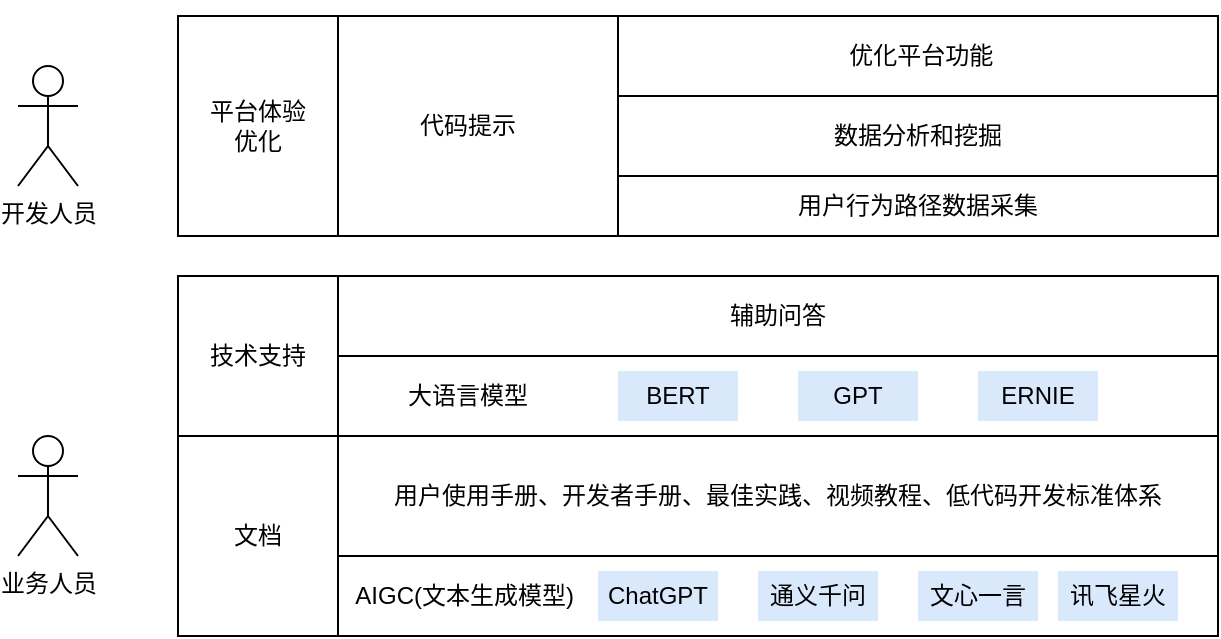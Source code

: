 <mxfile version="24.4.10" type="github">
  <diagram name="第 1 页" id="8O5h5OScacTJMluupPfA">
    <mxGraphModel dx="1434" dy="738" grid="1" gridSize="10" guides="1" tooltips="1" connect="1" arrows="1" fold="1" page="1" pageScale="1" pageWidth="827" pageHeight="1169" math="0" shadow="0">
      <root>
        <mxCell id="0" />
        <mxCell id="1" parent="0" />
        <mxCell id="eqsFsYHSdhdJB8c038Pn-1" value="文档" style="rounded=0;whiteSpace=wrap;html=1;" parent="1" vertex="1">
          <mxGeometry x="120" y="420" width="80" height="100" as="geometry" />
        </mxCell>
        <mxCell id="eqsFsYHSdhdJB8c038Pn-2" value="用户使用手册、开发者手册、最佳实践、视频教程、低代码开发标准体系" style="rounded=0;whiteSpace=wrap;html=1;" parent="1" vertex="1">
          <mxGeometry x="200" y="420" width="440" height="60" as="geometry" />
        </mxCell>
        <mxCell id="eqsFsYHSdhdJB8c038Pn-3" value="" style="rounded=0;whiteSpace=wrap;html=1;" parent="1" vertex="1">
          <mxGeometry x="200" y="480" width="440" height="40" as="geometry" />
        </mxCell>
        <mxCell id="eqsFsYHSdhdJB8c038Pn-4" value="AIGC(文本生成模型)&amp;nbsp;" style="text;html=1;align=center;verticalAlign=middle;whiteSpace=wrap;rounded=0;" parent="1" vertex="1">
          <mxGeometry x="200" y="485" width="130" height="30" as="geometry" />
        </mxCell>
        <mxCell id="eqsFsYHSdhdJB8c038Pn-5" value="ChatGPT" style="text;html=1;align=center;verticalAlign=middle;whiteSpace=wrap;rounded=0;fillColor=#dae8fc;strokeColor=none;" parent="1" vertex="1">
          <mxGeometry x="330" y="487.5" width="60" height="25" as="geometry" />
        </mxCell>
        <mxCell id="eqsFsYHSdhdJB8c038Pn-6" value="通义千问" style="text;html=1;align=center;verticalAlign=middle;whiteSpace=wrap;rounded=0;fillColor=#dae8fc;strokeColor=none;" parent="1" vertex="1">
          <mxGeometry x="410" y="487.5" width="60" height="25" as="geometry" />
        </mxCell>
        <mxCell id="eqsFsYHSdhdJB8c038Pn-7" value="文心一言" style="text;html=1;align=center;verticalAlign=middle;whiteSpace=wrap;rounded=0;fillColor=#dae8fc;strokeColor=none;" parent="1" vertex="1">
          <mxGeometry x="490" y="487.5" width="60" height="25" as="geometry" />
        </mxCell>
        <mxCell id="eqsFsYHSdhdJB8c038Pn-8" value="讯飞星火" style="text;html=1;align=center;verticalAlign=middle;whiteSpace=wrap;rounded=0;fillColor=#dae8fc;strokeColor=none;" parent="1" vertex="1">
          <mxGeometry x="560" y="487.5" width="60" height="25" as="geometry" />
        </mxCell>
        <mxCell id="eqsFsYHSdhdJB8c038Pn-9" value="业务人员" style="shape=umlActor;verticalLabelPosition=bottom;verticalAlign=top;html=1;outlineConnect=0;" parent="1" vertex="1">
          <mxGeometry x="40" y="420" width="30" height="60" as="geometry" />
        </mxCell>
        <mxCell id="eqsFsYHSdhdJB8c038Pn-11" value="开发人员" style="shape=umlActor;verticalLabelPosition=bottom;verticalAlign=top;html=1;outlineConnect=0;" parent="1" vertex="1">
          <mxGeometry x="40" y="235" width="30" height="60" as="geometry" />
        </mxCell>
        <mxCell id="eqsFsYHSdhdJB8c038Pn-28" value="" style="edgeStyle=orthogonalEdgeStyle;rounded=0;orthogonalLoop=1;jettySize=auto;html=1;" parent="1" target="eqsFsYHSdhdJB8c038Pn-25" edge="1">
          <mxGeometry relative="1" as="geometry">
            <mxPoint x="160.053" y="280" as="sourcePoint" />
          </mxGeometry>
        </mxCell>
        <mxCell id="eqsFsYHSdhdJB8c038Pn-15" value="" style="rounded=0;whiteSpace=wrap;html=1;" parent="1" vertex="1">
          <mxGeometry x="200" y="210" width="140" height="110" as="geometry" />
        </mxCell>
        <mxCell id="eqsFsYHSdhdJB8c038Pn-16" value="技术支持" style="rounded=0;whiteSpace=wrap;html=1;" parent="1" vertex="1">
          <mxGeometry x="120" y="340" width="80" height="80" as="geometry" />
        </mxCell>
        <mxCell id="eqsFsYHSdhdJB8c038Pn-17" value="" style="rounded=0;whiteSpace=wrap;html=1;" parent="1" vertex="1">
          <mxGeometry x="200" y="340" width="440" height="80" as="geometry" />
        </mxCell>
        <mxCell id="eqsFsYHSdhdJB8c038Pn-18" value="" style="rounded=0;whiteSpace=wrap;html=1;" parent="1" vertex="1">
          <mxGeometry x="200" y="380" width="440" height="40" as="geometry" />
        </mxCell>
        <mxCell id="eqsFsYHSdhdJB8c038Pn-19" value="辅助问答" style="rounded=0;whiteSpace=wrap;html=1;" parent="1" vertex="1">
          <mxGeometry x="200" y="340" width="440" height="40" as="geometry" />
        </mxCell>
        <mxCell id="eqsFsYHSdhdJB8c038Pn-20" value="大语言模型" style="text;html=1;align=center;verticalAlign=middle;whiteSpace=wrap;rounded=0;" parent="1" vertex="1">
          <mxGeometry x="200" y="385" width="130" height="30" as="geometry" />
        </mxCell>
        <mxCell id="eqsFsYHSdhdJB8c038Pn-22" value="BERT" style="text;html=1;align=center;verticalAlign=middle;whiteSpace=wrap;rounded=0;fillColor=#dae8fc;strokeColor=none;" parent="1" vertex="1">
          <mxGeometry x="340" y="387.5" width="60" height="25" as="geometry" />
        </mxCell>
        <mxCell id="eqsFsYHSdhdJB8c038Pn-23" value="GPT" style="text;html=1;align=center;verticalAlign=middle;whiteSpace=wrap;rounded=0;fillColor=#dae8fc;strokeColor=none;" parent="1" vertex="1">
          <mxGeometry x="430" y="387.5" width="60" height="25" as="geometry" />
        </mxCell>
        <mxCell id="eqsFsYHSdhdJB8c038Pn-24" value="ERNIE" style="text;html=1;align=center;verticalAlign=middle;whiteSpace=wrap;rounded=0;fillColor=#dae8fc;strokeColor=none;" parent="1" vertex="1">
          <mxGeometry x="520" y="387.5" width="60" height="25" as="geometry" />
        </mxCell>
        <mxCell id="eqsFsYHSdhdJB8c038Pn-25" value="平台体验&lt;div&gt;优化&lt;/div&gt;" style="rounded=0;whiteSpace=wrap;html=1;" parent="1" vertex="1">
          <mxGeometry x="120" y="210" width="80" height="110" as="geometry" />
        </mxCell>
        <mxCell id="eqsFsYHSdhdJB8c038Pn-26" value="&amp;nbsp;优化平台功能" style="rounded=0;whiteSpace=wrap;html=1;" parent="1" vertex="1">
          <mxGeometry x="340" y="210" width="300" height="40" as="geometry" />
        </mxCell>
        <mxCell id="eqsFsYHSdhdJB8c038Pn-27" value="用户行为路径数据采集" style="rounded=0;whiteSpace=wrap;html=1;" parent="1" vertex="1">
          <mxGeometry x="340" y="290" width="300" height="30" as="geometry" />
        </mxCell>
        <mxCell id="eqsFsYHSdhdJB8c038Pn-29" value="代码提示" style="text;html=1;align=center;verticalAlign=middle;whiteSpace=wrap;rounded=0;" parent="1" vertex="1">
          <mxGeometry x="215" y="250" width="100" height="30" as="geometry" />
        </mxCell>
        <mxCell id="eqsFsYHSdhdJB8c038Pn-30" value="数据分析和挖掘" style="rounded=0;whiteSpace=wrap;html=1;" parent="1" vertex="1">
          <mxGeometry x="340" y="250" width="300" height="40" as="geometry" />
        </mxCell>
      </root>
    </mxGraphModel>
  </diagram>
</mxfile>
